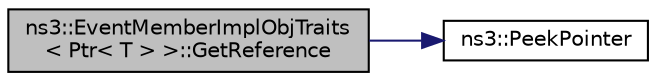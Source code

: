 digraph "ns3::EventMemberImplObjTraits&lt; Ptr&lt; T &gt; &gt;::GetReference"
{
 // LATEX_PDF_SIZE
  edge [fontname="Helvetica",fontsize="10",labelfontname="Helvetica",labelfontsize="10"];
  node [fontname="Helvetica",fontsize="10",shape=record];
  rankdir="LR";
  Node1 [label="ns3::EventMemberImplObjTraits\l\< Ptr\< T \> \>::GetReference",height=0.2,width=0.4,color="black", fillcolor="grey75", style="filled", fontcolor="black",tooltip=" "];
  Node1 -> Node2 [color="midnightblue",fontsize="10",style="solid",fontname="Helvetica"];
  Node2 [label="ns3::PeekPointer",height=0.2,width=0.4,color="black", fillcolor="white", style="filled",URL="$namespacens3.html#af2a7557fe9afdd98d8f6f8f6e412cf5a",tooltip=" "];
}
